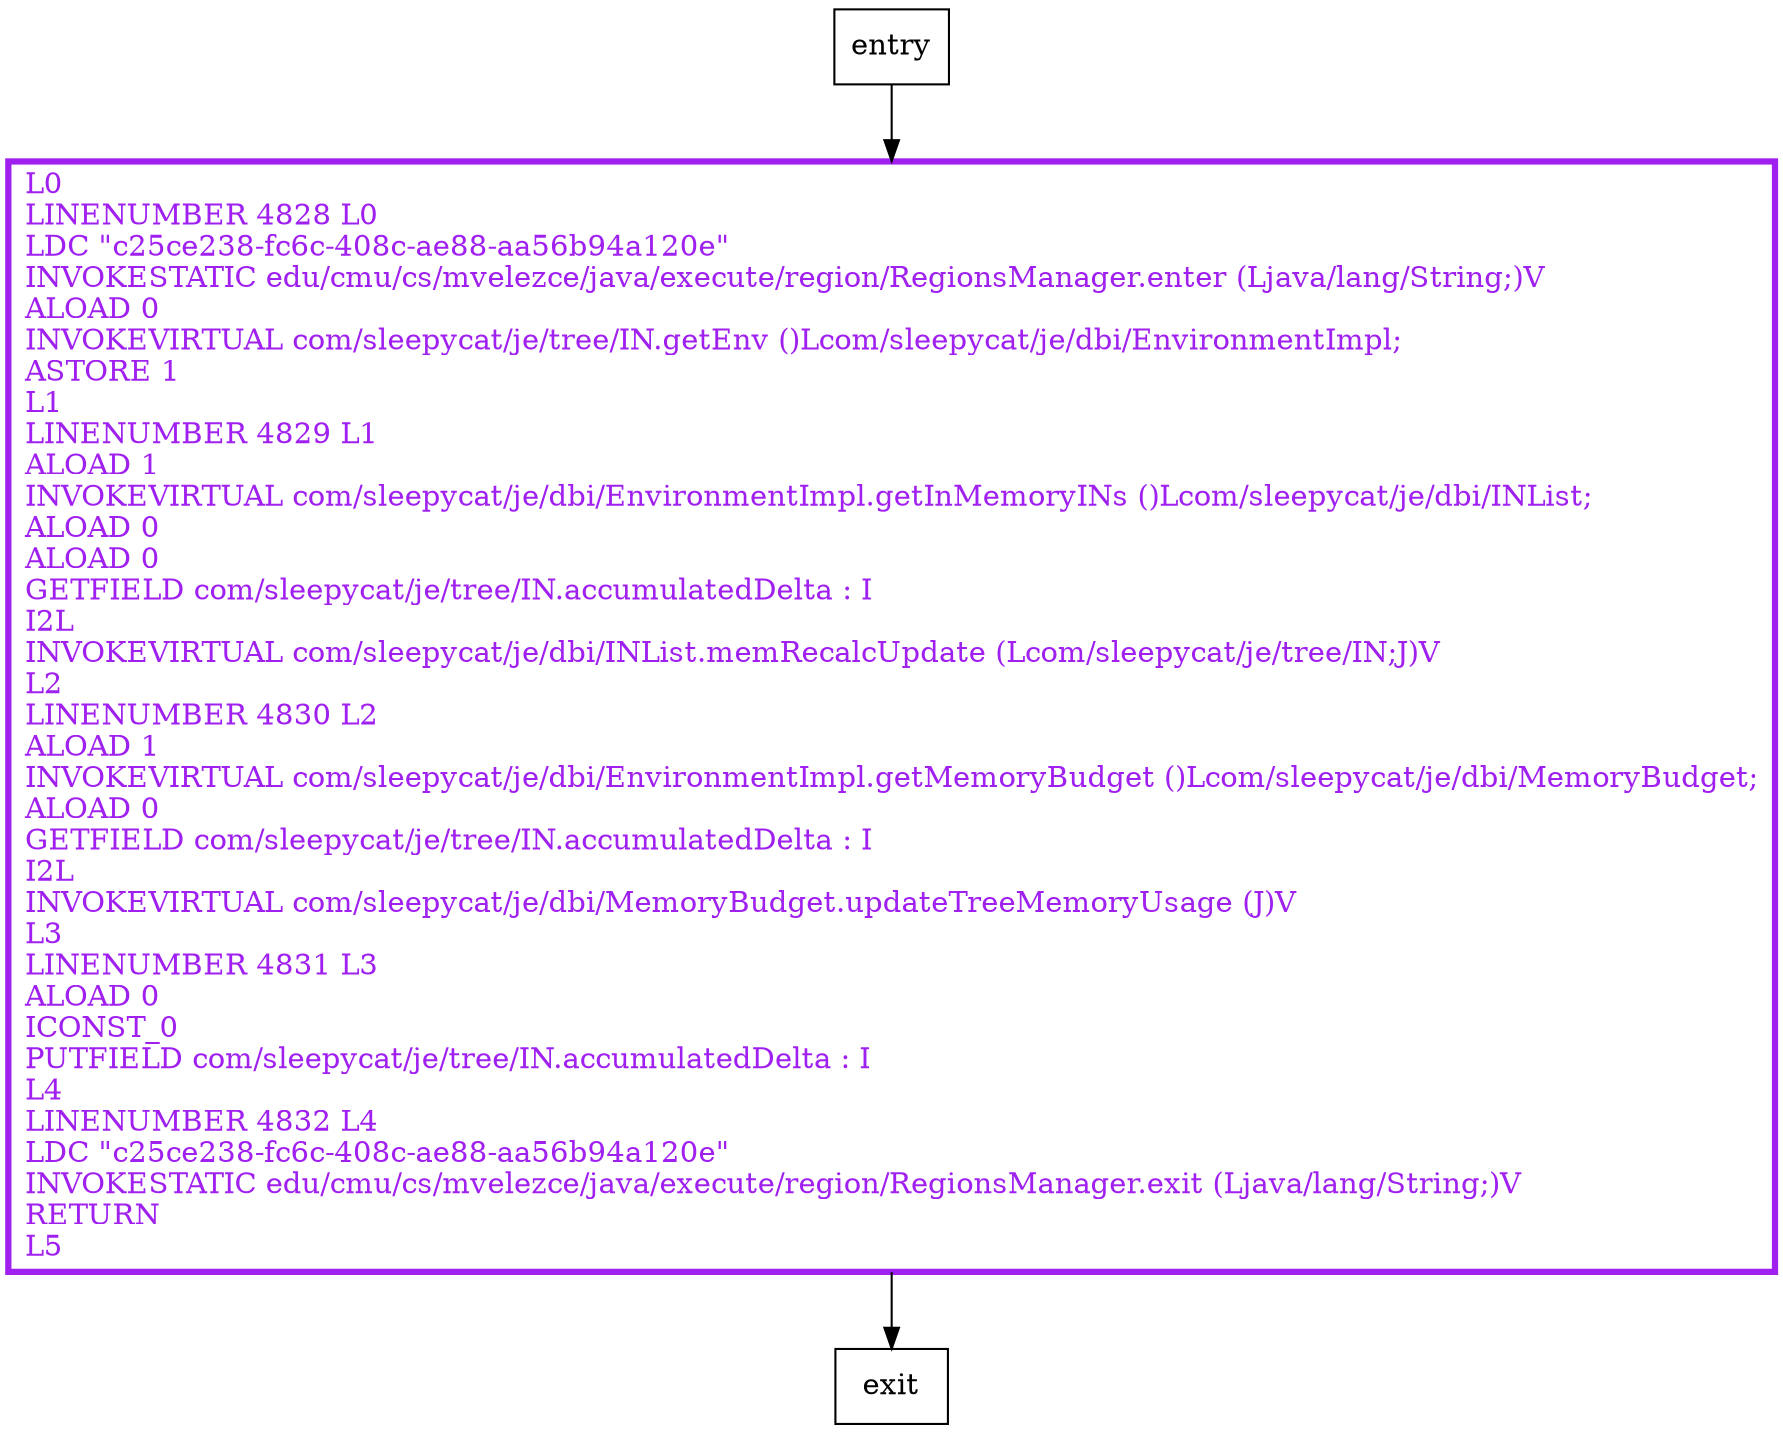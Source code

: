 digraph updateMemoryBudget {
node [shape=record];
1528787332 [label="L0\lLINENUMBER 4828 L0\lLDC \"c25ce238-fc6c-408c-ae88-aa56b94a120e\"\lINVOKESTATIC edu/cmu/cs/mvelezce/java/execute/region/RegionsManager.enter (Ljava/lang/String;)V\lALOAD 0\lINVOKEVIRTUAL com/sleepycat/je/tree/IN.getEnv ()Lcom/sleepycat/je/dbi/EnvironmentImpl;\lASTORE 1\lL1\lLINENUMBER 4829 L1\lALOAD 1\lINVOKEVIRTUAL com/sleepycat/je/dbi/EnvironmentImpl.getInMemoryINs ()Lcom/sleepycat/je/dbi/INList;\lALOAD 0\lALOAD 0\lGETFIELD com/sleepycat/je/tree/IN.accumulatedDelta : I\lI2L\lINVOKEVIRTUAL com/sleepycat/je/dbi/INList.memRecalcUpdate (Lcom/sleepycat/je/tree/IN;J)V\lL2\lLINENUMBER 4830 L2\lALOAD 1\lINVOKEVIRTUAL com/sleepycat/je/dbi/EnvironmentImpl.getMemoryBudget ()Lcom/sleepycat/je/dbi/MemoryBudget;\lALOAD 0\lGETFIELD com/sleepycat/je/tree/IN.accumulatedDelta : I\lI2L\lINVOKEVIRTUAL com/sleepycat/je/dbi/MemoryBudget.updateTreeMemoryUsage (J)V\lL3\lLINENUMBER 4831 L3\lALOAD 0\lICONST_0\lPUTFIELD com/sleepycat/je/tree/IN.accumulatedDelta : I\lL4\lLINENUMBER 4832 L4\lLDC \"c25ce238-fc6c-408c-ae88-aa56b94a120e\"\lINVOKESTATIC edu/cmu/cs/mvelezce/java/execute/region/RegionsManager.exit (Ljava/lang/String;)V\lRETURN\lL5\l"];
entry;
exit;
entry -> 1528787332
1528787332 -> exit
1528787332[fontcolor="purple", penwidth=3, color="purple"];
}
